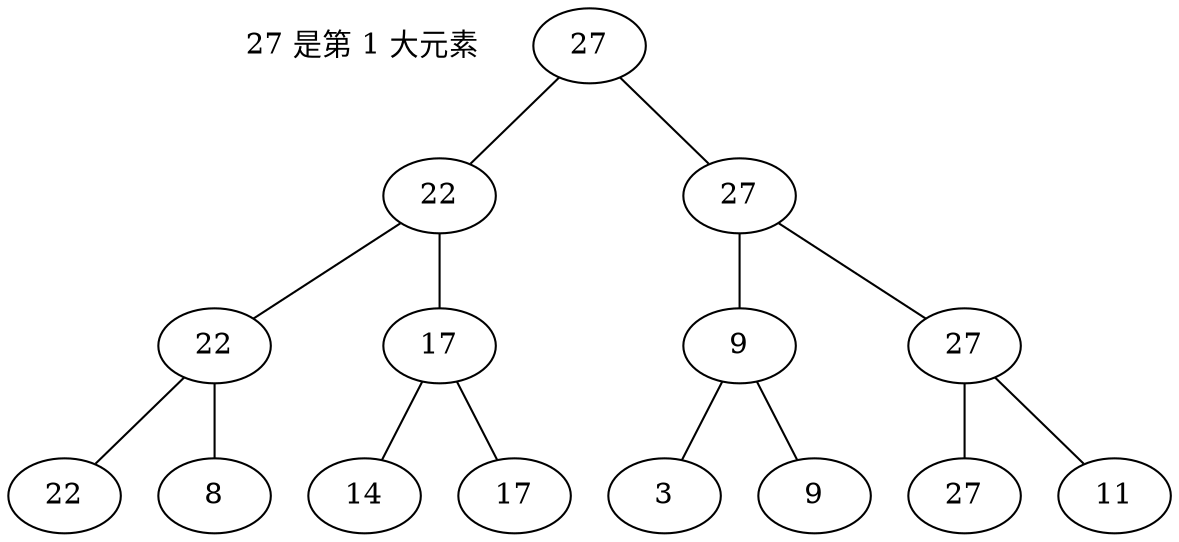 graph action {
    // node [shape = circle];
	epoll [shape = plaintext, label = "27 是第 1 大元素"]
    node_11[label = "27"]
    node_21[label = "22"]
    node_22[label = "27"]
    node_31[label = "22"]
    node_32[label = "17"]
    node_33[label = "9"]
    node_34[label = "27"]
    node_41[label = "22"]
    node_42[label = "8"]
    node_43[label = "14"]
    node_44[label = "17"]
    node_45[label = "3"]
    node_46[label = "9"]
    node_47[label = "27"]
    node_48[label = "11"]

    node_11 -- node_21
    node_11 -- node_22

    node_21 -- node_31
    node_21 -- node_32
    node_22 -- node_33
    node_22 -- node_34

    node_31 -- node_41
    node_31 -- node_42
    node_32 -- node_43
    node_32 -- node_44
    node_33 -- node_45
    node_33 -- node_46
    node_34 -- node_47
    node_34 -- node_48
}
